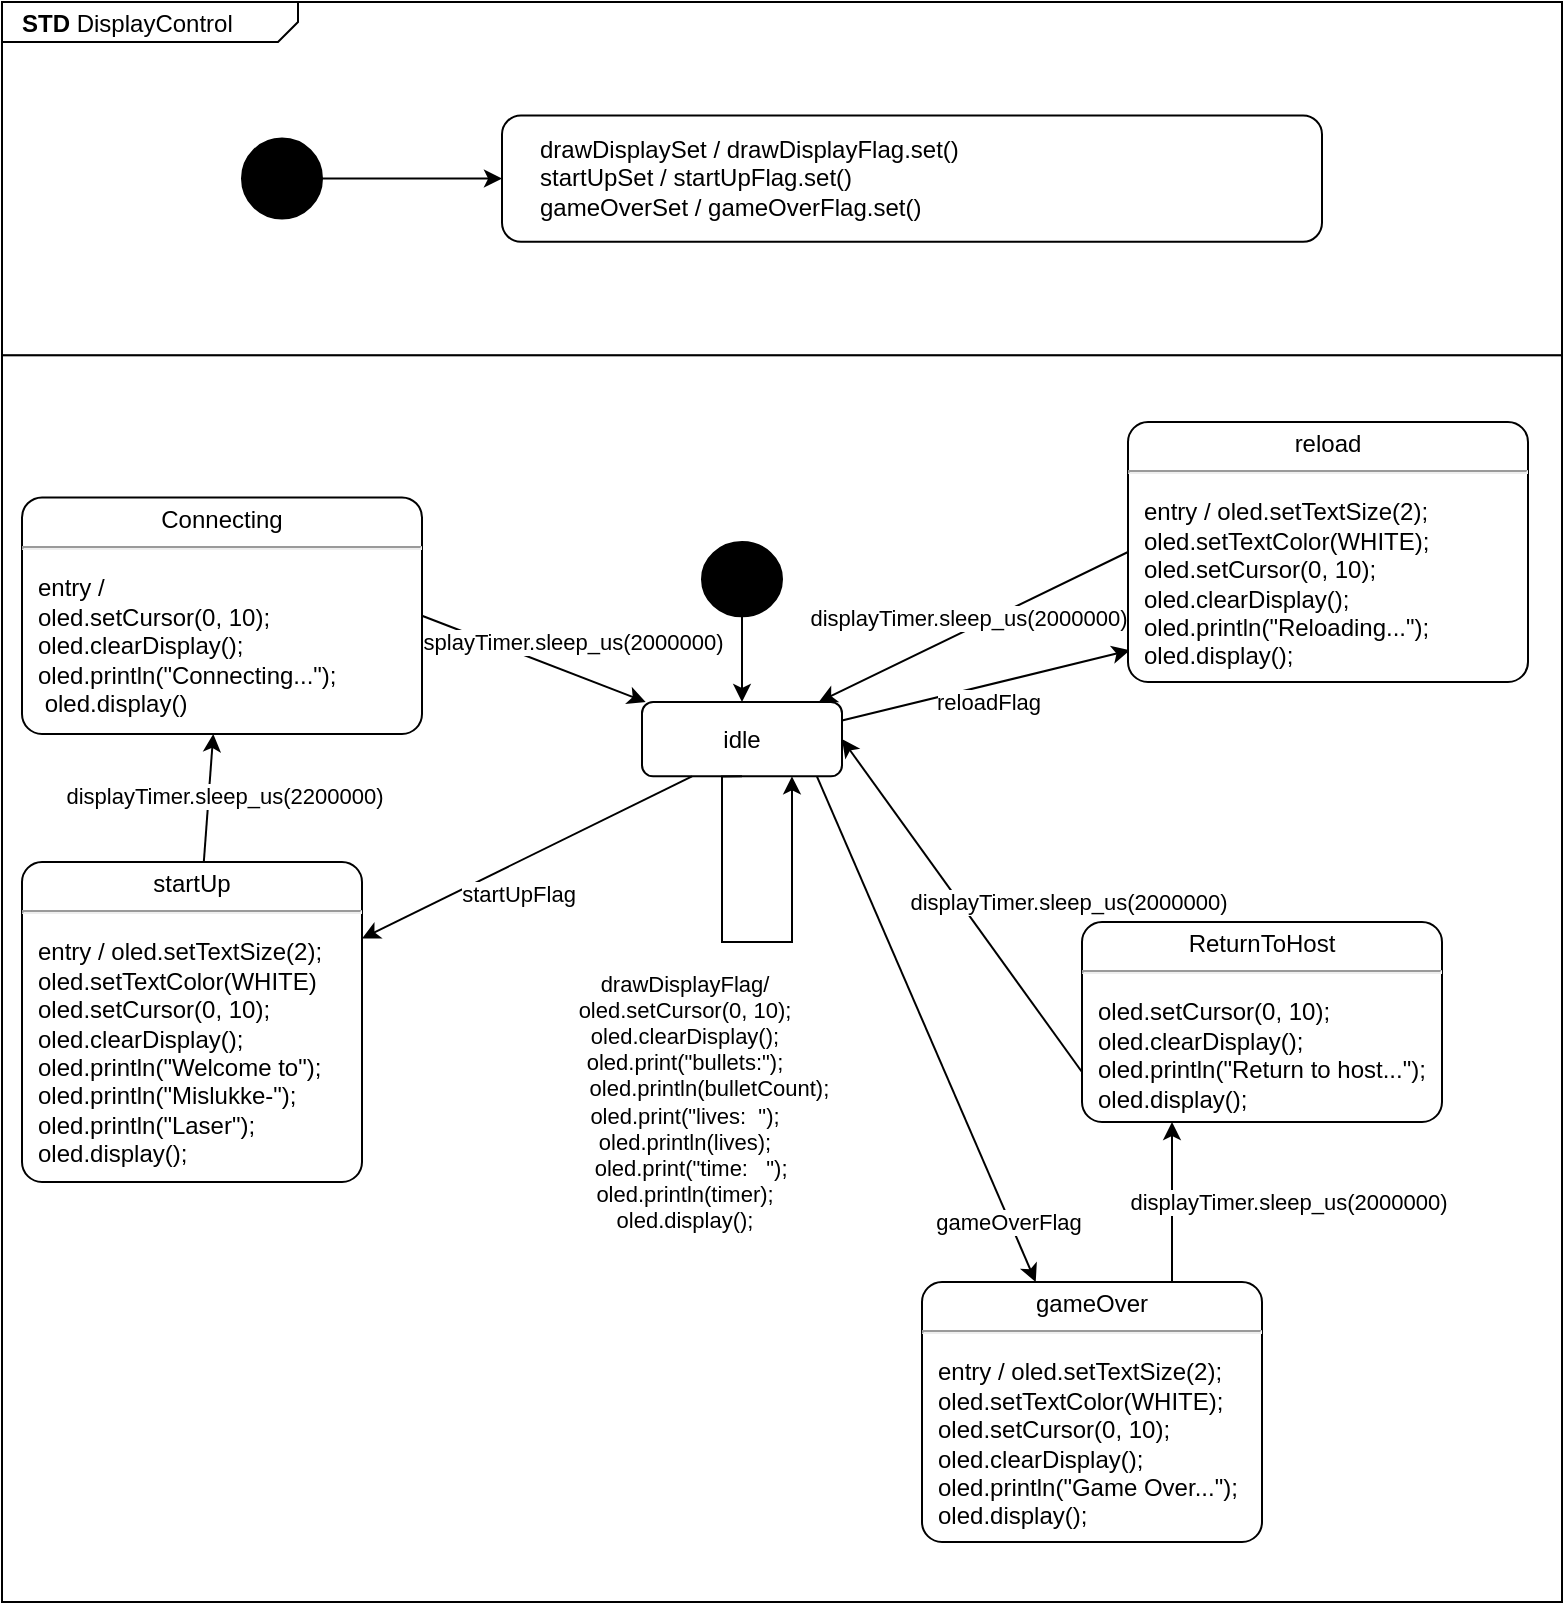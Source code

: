 <mxfile version="21.6.8" type="device">
  <diagram name="Page-1" id="lHKCt2FMkADKbh5RZciE">
    <mxGraphModel dx="1167" dy="690" grid="1" gridSize="10" guides="1" tooltips="1" connect="1" arrows="1" fold="1" page="1" pageScale="1" pageWidth="1169" pageHeight="1654" math="0" shadow="0">
      <root>
        <mxCell id="0" />
        <mxCell id="1" parent="0" />
        <mxCell id="by4M8jhouuiLS1jpNMKc-24" value="" style="group" parent="1" vertex="1" connectable="0">
          <mxGeometry x="127" y="260" width="780" height="800" as="geometry" />
        </mxCell>
        <mxCell id="by4M8jhouuiLS1jpNMKc-23" value="" style="rounded=0;whiteSpace=wrap;html=1;" parent="by4M8jhouuiLS1jpNMKc-24" vertex="1">
          <mxGeometry y="176.59" width="780" height="623.41" as="geometry" />
        </mxCell>
        <mxCell id="by4M8jhouuiLS1jpNMKc-22" value="&lt;p style=&quot;margin:0px;margin-top:4px;margin-left:10px;text-align:left;&quot;&gt;&lt;b&gt;STD &lt;/b&gt;DisplayControl&lt;/p&gt;" style="html=1;shape=mxgraph.sysml.package;html=1;overflow=fill;whiteSpace=wrap;labelX=148;" parent="by4M8jhouuiLS1jpNMKc-24" vertex="1">
          <mxGeometry width="780" height="176.588" as="geometry" />
        </mxCell>
        <mxCell id="ktsAX4npOT1SyIJWLDzM-7" style="edgeStyle=orthogonalEdgeStyle;rounded=0;orthogonalLoop=1;jettySize=auto;html=1;exitX=0.75;exitY=0;exitDx=0;exitDy=0;exitPerimeter=0;entryX=0.25;entryY=1;entryDx=0;entryDy=0;entryPerimeter=0;" parent="by4M8jhouuiLS1jpNMKc-24" source="4Bl8RoROlAebQCjJiTwi-16" target="ktsAX4npOT1SyIJWLDzM-5" edge="1">
          <mxGeometry relative="1" as="geometry">
            <Array as="points">
              <mxPoint x="585" y="640" />
            </Array>
          </mxGeometry>
        </mxCell>
        <mxCell id="H5oeXFtXFkq5xvFwW9vX-1" value="displayTimer.sleep_us(2000000)" style="edgeLabel;html=1;align=center;verticalAlign=middle;resizable=0;points=[];" vertex="1" connectable="0" parent="ktsAX4npOT1SyIJWLDzM-7">
          <mxGeometry x="-0.629" relative="1" as="geometry">
            <mxPoint x="58" y="-27" as="offset" />
          </mxGeometry>
        </mxCell>
        <mxCell id="4Bl8RoROlAebQCjJiTwi-16" value="&lt;p style=&quot;margin:0px;margin-top:4px;text-align:center;&quot;&gt;gameOver&lt;/p&gt;&lt;hr&gt;&lt;p&gt;&lt;/p&gt;&lt;p style=&quot;margin:0px;margin-left:8px;text-align:left;&quot;&gt;entry /&amp;nbsp;oled.setTextSize(2);&lt;span style=&quot;background-color: initial;&quot;&gt;&amp;nbsp; &amp;nbsp; &amp;nbsp; oled.setTextColor(WHITE);&lt;/span&gt;&lt;/p&gt;&lt;p style=&quot;margin:0px;margin-left:8px;text-align:left;&quot;&gt;&lt;span style=&quot;background-color: initial;&quot;&gt;oled.setCursor(0, 10);&lt;/span&gt;&lt;/p&gt;&lt;p style=&quot;margin:0px;margin-left:8px;text-align:left;&quot;&gt;&lt;span style=&quot;background-color: initial;&quot;&gt;oled.clearDisplay();&lt;/span&gt;&lt;/p&gt;&lt;p style=&quot;margin:0px;margin-left:8px;text-align:left;&quot;&gt;&lt;span style=&quot;background-color: initial;&quot;&gt;oled.println(&quot;Game Over...&quot;);&lt;/span&gt;&lt;/p&gt;&lt;p style=&quot;margin:0px;margin-left:8px;text-align:left;&quot;&gt;&lt;span style=&quot;background-color: initial;&quot;&gt;oled.display();&lt;/span&gt;&lt;/p&gt;" style="shape=mxgraph.sysml.simpleState;html=1;overflow=fill;whiteSpace=wrap;align=center;" parent="by4M8jhouuiLS1jpNMKc-24" vertex="1">
          <mxGeometry x="460" y="640" width="170" height="130" as="geometry" />
        </mxCell>
        <mxCell id="4Bl8RoROlAebQCjJiTwi-17" value="" style="endArrow=classic;html=1;rounded=0;exitX=0.874;exitY=0.997;exitDx=0;exitDy=0;exitPerimeter=0;" parent="by4M8jhouuiLS1jpNMKc-24" source="by4M8jhouuiLS1jpNMKc-5" target="4Bl8RoROlAebQCjJiTwi-16" edge="1">
          <mxGeometry width="50" height="50" relative="1" as="geometry">
            <mxPoint x="415.0" y="385.706" as="sourcePoint" />
            <mxPoint x="410" y="353.176" as="targetPoint" />
            <Array as="points" />
          </mxGeometry>
        </mxCell>
        <mxCell id="4Bl8RoROlAebQCjJiTwi-23" value="gameOverFlag" style="edgeLabel;html=1;align=center;verticalAlign=middle;resizable=0;points=[];" parent="4Bl8RoROlAebQCjJiTwi-17" vertex="1" connectable="0">
          <mxGeometry x="-0.33" y="1" relative="1" as="geometry">
            <mxPoint x="58" y="138" as="offset" />
          </mxGeometry>
        </mxCell>
        <mxCell id="4Bl8RoROlAebQCjJiTwi-19" value="&lt;p style=&quot;margin:0px;margin-top:4px;text-align:center;&quot;&gt;startUp&lt;/p&gt;&lt;hr&gt;&lt;p&gt;&lt;/p&gt;&lt;p style=&quot;margin:0px;margin-left:8px;text-align:left;&quot;&gt;entry /&amp;nbsp;oled.setTextSize(2);&lt;span style=&quot;background-color: initial;&quot;&gt;&amp;nbsp; &amp;nbsp; &amp;nbsp; oled.setTextColor(WHITE)&lt;/span&gt;&lt;span style=&quot;background-color: initial;&quot;&gt;&amp;nbsp; &amp;nbsp; oled.setCursor(0, 10);&lt;/span&gt;&lt;/p&gt;&lt;p style=&quot;margin:0px;margin-left:8px;text-align:left;&quot;&gt;oled.clearDisplay();&lt;span style=&quot;background-color: initial;&quot;&gt;&amp;nbsp; &amp;nbsp; &amp;nbsp; &amp;nbsp; &amp;nbsp; &amp;nbsp; &amp;nbsp; &amp;nbsp; &amp;nbsp; oled.println(&quot;Welcome to&quot;);&lt;/span&gt;&lt;span style=&quot;background-color: initial;&quot;&gt;&amp;nbsp; &amp;nbsp; &amp;nbsp; oled.println(&quot;Mislukke-&quot;);&lt;/span&gt;&lt;/p&gt;&lt;p style=&quot;margin:0px;margin-left:8px;text-align:left;&quot;&gt;oled.println(&quot;Laser&quot;);&lt;/p&gt;&lt;p style=&quot;margin:0px;margin-left:8px;text-align:left;&quot;&gt;oled.display();&lt;span style=&quot;background-color: initial;&quot;&gt;&amp;nbsp; &amp;nbsp; &amp;nbsp; &amp;nbsp; &amp;nbsp; &amp;nbsp; &amp;nbsp; &amp;nbsp; &amp;nbsp;&amp;nbsp;&lt;/span&gt;&lt;/p&gt;" style="shape=mxgraph.sysml.simpleState;html=1;overflow=fill;whiteSpace=wrap;align=center;" parent="by4M8jhouuiLS1jpNMKc-24" vertex="1">
          <mxGeometry x="10" y="430" width="170" height="160" as="geometry" />
        </mxCell>
        <mxCell id="H5oeXFtXFkq5xvFwW9vX-11" style="rounded=0;orthogonalLoop=1;jettySize=auto;html=1;exitX=1;exitY=0.25;exitDx=0;exitDy=0;entryX=0.005;entryY=0.878;entryDx=0;entryDy=0;entryPerimeter=0;" edge="1" parent="by4M8jhouuiLS1jpNMKc-24" source="by4M8jhouuiLS1jpNMKc-5" target="H5oeXFtXFkq5xvFwW9vX-9">
          <mxGeometry relative="1" as="geometry" />
        </mxCell>
        <mxCell id="H5oeXFtXFkq5xvFwW9vX-12" value="reloadFlag" style="edgeLabel;html=1;align=center;verticalAlign=middle;resizable=0;points=[];" vertex="1" connectable="0" parent="H5oeXFtXFkq5xvFwW9vX-11">
          <mxGeometry x="-0.066" relative="1" as="geometry">
            <mxPoint x="6" y="7" as="offset" />
          </mxGeometry>
        </mxCell>
        <mxCell id="by4M8jhouuiLS1jpNMKc-5" value="idle" style="shape=rect;rounded=1;html=1;whiteSpace=wrap;align=center;" parent="by4M8jhouuiLS1jpNMKc-24" vertex="1">
          <mxGeometry x="320" y="349.998" width="100" height="37.176" as="geometry" />
        </mxCell>
        <mxCell id="H5oeXFtXFkq5xvFwW9vX-7" style="edgeStyle=orthogonalEdgeStyle;rounded=0;orthogonalLoop=1;jettySize=auto;html=1;" edge="1" parent="by4M8jhouuiLS1jpNMKc-24" source="by4M8jhouuiLS1jpNMKc-4" target="by4M8jhouuiLS1jpNMKc-5">
          <mxGeometry relative="1" as="geometry">
            <mxPoint x="398" y="307.18" as="sourcePoint" />
            <mxPoint x="385" y="349.998" as="targetPoint" />
            <Array as="points" />
          </mxGeometry>
        </mxCell>
        <mxCell id="by4M8jhouuiLS1jpNMKc-4" value="" style="shape=ellipse;html=1;fillColor=strokeColor;fontSize=18;fontColor=#ffffff;" parent="by4M8jhouuiLS1jpNMKc-24" vertex="1">
          <mxGeometry x="350" y="270" width="40" height="37.18" as="geometry" />
        </mxCell>
        <mxCell id="4Bl8RoROlAebQCjJiTwi-21" value="" style="endArrow=classic;html=1;rounded=0;exitX=0.25;exitY=1;exitDx=0;exitDy=0;" parent="by4M8jhouuiLS1jpNMKc-24" source="by4M8jhouuiLS1jpNMKc-5" target="4Bl8RoROlAebQCjJiTwi-19" edge="1">
          <mxGeometry width="50" height="50" relative="1" as="geometry">
            <mxPoint x="365.0" y="385.706" as="sourcePoint" />
            <mxPoint x="321" y="334.588" as="targetPoint" />
            <Array as="points" />
          </mxGeometry>
        </mxCell>
        <mxCell id="4Bl8RoROlAebQCjJiTwi-27" value="startUpFlag" style="edgeLabel;html=1;align=center;verticalAlign=middle;resizable=0;points=[];" parent="4Bl8RoROlAebQCjJiTwi-21" vertex="1" connectable="0">
          <mxGeometry x="0.234" y="-1" relative="1" as="geometry">
            <mxPoint x="15" y="9" as="offset" />
          </mxGeometry>
        </mxCell>
        <mxCell id="by4M8jhouuiLS1jpNMKc-1" value="&lt;p style=&quot;border-color: var(--border-color); margin: 0px 0px 0px 4px;&quot;&gt;&lt;span style=&quot;background-color: initial;&quot;&gt;drawDisplaySet / drawDisplayFlag.set()&lt;/span&gt;&lt;/p&gt;&lt;p style=&quot;border-color: var(--border-color); margin: 0px 0px 0px 4px;&quot;&gt;&lt;span style=&quot;background-color: initial;&quot;&gt;startUpSet / startUpFlag.set()&lt;/span&gt;&lt;/p&gt;&lt;p style=&quot;border-color: var(--border-color); margin: 0px 0px 0px 4px;&quot;&gt;gameOverSet / gameOverFlag.set()&amp;nbsp;&lt;/p&gt;" style="shape=rect;rounded=1;html=1;whiteSpace=wrap;align=left;spacingLeft=13;" parent="by4M8jhouuiLS1jpNMKc-24" vertex="1">
          <mxGeometry x="250" y="56.689" width="410" height="63.2" as="geometry" />
        </mxCell>
        <mxCell id="by4M8jhouuiLS1jpNMKc-2" value="" style="shape=ellipse;html=1;fillColor=strokeColor;fontSize=18;fontColor=#ffffff;" parent="by4M8jhouuiLS1jpNMKc-24" vertex="1">
          <mxGeometry x="120" y="68.29" width="40" height="40" as="geometry" />
        </mxCell>
        <mxCell id="by4M8jhouuiLS1jpNMKc-3" style="edgeStyle=orthogonalEdgeStyle;rounded=0;orthogonalLoop=1;jettySize=auto;html=1;" parent="by4M8jhouuiLS1jpNMKc-24" source="by4M8jhouuiLS1jpNMKc-2" target="by4M8jhouuiLS1jpNMKc-1" edge="1">
          <mxGeometry relative="1" as="geometry" />
        </mxCell>
        <mxCell id="ktsAX4npOT1SyIJWLDzM-2" style="rounded=0;orthogonalLoop=1;jettySize=auto;html=1;exitX=1;exitY=0.5;exitDx=0;exitDy=0;exitPerimeter=0;" parent="by4M8jhouuiLS1jpNMKc-24" source="ktsAX4npOT1SyIJWLDzM-1" target="by4M8jhouuiLS1jpNMKc-5" edge="1">
          <mxGeometry relative="1" as="geometry" />
        </mxCell>
        <mxCell id="H5oeXFtXFkq5xvFwW9vX-4" value="displayTimer.sleep_us(2000000)" style="edgeLabel;html=1;align=center;verticalAlign=middle;resizable=0;points=[];" vertex="1" connectable="0" parent="ktsAX4npOT1SyIJWLDzM-2">
          <mxGeometry x="0.102" y="-3" relative="1" as="geometry">
            <mxPoint x="10" y="-14" as="offset" />
          </mxGeometry>
        </mxCell>
        <mxCell id="ktsAX4npOT1SyIJWLDzM-1" value="&lt;p style=&quot;margin:0px;margin-top:4px;text-align:center;&quot;&gt;Connecting&lt;/p&gt;&lt;hr&gt;&lt;p&gt;&lt;/p&gt;&lt;p style=&quot;margin:0px;margin-left:8px;text-align:left;&quot;&gt;entry /&amp;nbsp;&lt;br&gt;&lt;/p&gt;&lt;p style=&quot;border-color: var(--border-color); margin: 0px 0px 0px 8px; text-align: left;&quot;&gt;oled.setCursor(0, 10);&lt;span style=&quot;border-color: var(--border-color); background-color: initial;&quot;&gt;&amp;nbsp; &amp;nbsp; &amp;nbsp; &amp;nbsp; &amp;nbsp; &amp;nbsp; &amp;nbsp; oled.clearDisplay();&lt;/span&gt;&lt;span style=&quot;border-color: var(--border-color); background-color: initial;&quot;&gt;&amp;nbsp; &amp;nbsp; &amp;nbsp; &amp;nbsp; &amp;nbsp; &amp;nbsp; &amp;nbsp; &amp;nbsp; &amp;nbsp; oled.println(&quot;Connecting...&quot;);&lt;/span&gt;&lt;/p&gt;&lt;p style=&quot;border-color: var(--border-color); margin: 0px 0px 0px 8px; text-align: left;&quot;&gt;&amp;nbsp;oled.display()&lt;/p&gt;" style="shape=mxgraph.sysml.simpleState;html=1;overflow=fill;whiteSpace=wrap;align=center;" parent="by4M8jhouuiLS1jpNMKc-24" vertex="1">
          <mxGeometry x="10" y="247.71" width="200" height="118.29" as="geometry" />
        </mxCell>
        <mxCell id="4Bl8RoROlAebQCjJiTwi-28" value="" style="endArrow=classic;html=1;rounded=0;" parent="by4M8jhouuiLS1jpNMKc-24" source="4Bl8RoROlAebQCjJiTwi-19" target="ktsAX4npOT1SyIJWLDzM-1" edge="1">
          <mxGeometry width="50" height="50" relative="1" as="geometry">
            <mxPoint x="370" y="399.647" as="sourcePoint" />
            <mxPoint x="420" y="353.176" as="targetPoint" />
            <Array as="points" />
          </mxGeometry>
        </mxCell>
        <mxCell id="H5oeXFtXFkq5xvFwW9vX-3" value="displayTimer.sleep_us(2200000)" style="edgeLabel;html=1;align=center;verticalAlign=middle;resizable=0;points=[];" vertex="1" connectable="0" parent="4Bl8RoROlAebQCjJiTwi-28">
          <mxGeometry x="0.124" y="1" relative="1" as="geometry">
            <mxPoint x="8" y="3" as="offset" />
          </mxGeometry>
        </mxCell>
        <mxCell id="ktsAX4npOT1SyIJWLDzM-3" style="edgeStyle=orthogonalEdgeStyle;rounded=0;orthogonalLoop=1;jettySize=auto;html=1;exitX=0.5;exitY=1;exitDx=0;exitDy=0;entryX=0.75;entryY=1;entryDx=0;entryDy=0;" parent="by4M8jhouuiLS1jpNMKc-24" source="by4M8jhouuiLS1jpNMKc-5" target="by4M8jhouuiLS1jpNMKc-5" edge="1">
          <mxGeometry relative="1" as="geometry">
            <Array as="points">
              <mxPoint x="360" y="387" />
              <mxPoint x="360" y="470" />
              <mxPoint x="395" y="470" />
            </Array>
          </mxGeometry>
        </mxCell>
        <mxCell id="ktsAX4npOT1SyIJWLDzM-4" value="drawDisplayFlag/&lt;br&gt;oled.setCursor(0, 10);&lt;br&gt;&lt;div&gt;oled.clearDisplay();&lt;/div&gt;&lt;div&gt;oled.print(&quot;bullets:&quot;);&lt;/div&gt;&lt;div&gt;&amp;nbsp; &amp;nbsp; &amp;nbsp; &amp;nbsp; oled.println(bulletCount);&lt;/div&gt;&lt;div&gt;oled.print(&quot;lives:&amp;nbsp; &quot;);&lt;/div&gt;&lt;div&gt;oled.println(lives);&lt;/div&gt;&lt;div&gt;&amp;nbsp; oled.print(&quot;time:&amp;nbsp; &amp;nbsp;&quot;);&lt;/div&gt;&lt;div&gt;oled.println(timer);&lt;/div&gt;&lt;div&gt;oled.display();&lt;/div&gt;" style="edgeLabel;html=1;align=center;verticalAlign=middle;resizable=0;points=[];" parent="ktsAX4npOT1SyIJWLDzM-3" vertex="1" connectable="0">
          <mxGeometry x="0.028" y="-2" relative="1" as="geometry">
            <mxPoint x="-35" y="78" as="offset" />
          </mxGeometry>
        </mxCell>
        <mxCell id="ktsAX4npOT1SyIJWLDzM-6" style="rounded=0;orthogonalLoop=1;jettySize=auto;html=1;exitX=0;exitY=0.75;exitDx=0;exitDy=0;exitPerimeter=0;entryX=1;entryY=0.5;entryDx=0;entryDy=0;" parent="by4M8jhouuiLS1jpNMKc-24" source="ktsAX4npOT1SyIJWLDzM-5" target="by4M8jhouuiLS1jpNMKc-5" edge="1">
          <mxGeometry relative="1" as="geometry" />
        </mxCell>
        <mxCell id="H5oeXFtXFkq5xvFwW9vX-8" value="displayTimer.sleep_us(2000000)" style="edgeLabel;html=1;align=center;verticalAlign=middle;resizable=0;points=[];" vertex="1" connectable="0" parent="ktsAX4npOT1SyIJWLDzM-6">
          <mxGeometry x="0.275" y="-2" relative="1" as="geometry">
            <mxPoint x="68" y="22" as="offset" />
          </mxGeometry>
        </mxCell>
        <mxCell id="ktsAX4npOT1SyIJWLDzM-5" value="&lt;p style=&quot;margin:0px;margin-top:4px;text-align:center;&quot;&gt;ReturnToHost&lt;/p&gt;&lt;hr&gt;&lt;p&gt;&lt;/p&gt;&lt;p style=&quot;margin:0px;margin-left:8px;text-align:left;&quot;&gt;oled.setCursor(0, 10);&lt;/p&gt;&lt;p style=&quot;margin:0px;margin-left:8px;text-align:left;&quot;&gt;oled.clearDisplay();&lt;/p&gt;&lt;p style=&quot;margin:0px;margin-left:8px;text-align:left;&quot;&gt;&lt;span style=&quot;background-color: initial;&quot;&gt;oled.println(&quot;Return to host...&quot;);&lt;/span&gt;&lt;/p&gt;&lt;p style=&quot;margin:0px;margin-left:8px;text-align:left;&quot;&gt;&lt;span style=&quot;background-color: initial;&quot;&gt;oled.display();&amp;nbsp;&lt;/span&gt;&lt;/p&gt;" style="shape=mxgraph.sysml.simpleState;html=1;overflow=fill;whiteSpace=wrap;align=center;" parent="by4M8jhouuiLS1jpNMKc-24" vertex="1">
          <mxGeometry x="540" y="460" width="180" height="100" as="geometry" />
        </mxCell>
        <mxCell id="H5oeXFtXFkq5xvFwW9vX-10" style="rounded=0;orthogonalLoop=1;jettySize=auto;html=1;exitX=0;exitY=0.5;exitDx=0;exitDy=0;exitPerimeter=0;" edge="1" parent="by4M8jhouuiLS1jpNMKc-24" source="H5oeXFtXFkq5xvFwW9vX-9" target="by4M8jhouuiLS1jpNMKc-5">
          <mxGeometry relative="1" as="geometry" />
        </mxCell>
        <mxCell id="H5oeXFtXFkq5xvFwW9vX-13" value="displayTimer.sleep_us(2000000)" style="edgeLabel;html=1;align=center;verticalAlign=middle;resizable=0;points=[];" vertex="1" connectable="0" parent="H5oeXFtXFkq5xvFwW9vX-10">
          <mxGeometry x="0.186" y="1" relative="1" as="geometry">
            <mxPoint x="11" y="-13" as="offset" />
          </mxGeometry>
        </mxCell>
        <mxCell id="H5oeXFtXFkq5xvFwW9vX-9" value="&lt;p style=&quot;margin:0px;margin-top:4px;text-align:center;&quot;&gt;reload&lt;/p&gt;&lt;hr&gt;&lt;p&gt;&lt;/p&gt;&lt;p style=&quot;margin:0px;margin-left:8px;text-align:left;&quot;&gt;entry /&amp;nbsp;oled.setTextSize(2);&lt;br&gt;&lt;/p&gt;&lt;p style=&quot;margin:0px;margin-left:8px;text-align:left;&quot;&gt;oled.setTextColor(WHITE);&lt;/p&gt;&lt;p style=&quot;margin:0px;margin-left:8px;text-align:left;&quot;&gt;oled.setCursor(0, 10);&lt;/p&gt;&lt;p style=&quot;margin:0px;margin-left:8px;text-align:left;&quot;&gt;oled.clearDisplay();&lt;/p&gt;&lt;p style=&quot;margin:0px;margin-left:8px;text-align:left;&quot;&gt;oled.println(&quot;Reloading...&quot;);&lt;/p&gt;&lt;p style=&quot;margin:0px;margin-left:8px;text-align:left;&quot;&gt;oled.display();&amp;nbsp;&lt;/p&gt;" style="shape=mxgraph.sysml.simpleState;html=1;overflow=fill;whiteSpace=wrap;align=center;" vertex="1" parent="by4M8jhouuiLS1jpNMKc-24">
          <mxGeometry x="563" y="210" width="200" height="130" as="geometry" />
        </mxCell>
      </root>
    </mxGraphModel>
  </diagram>
</mxfile>
